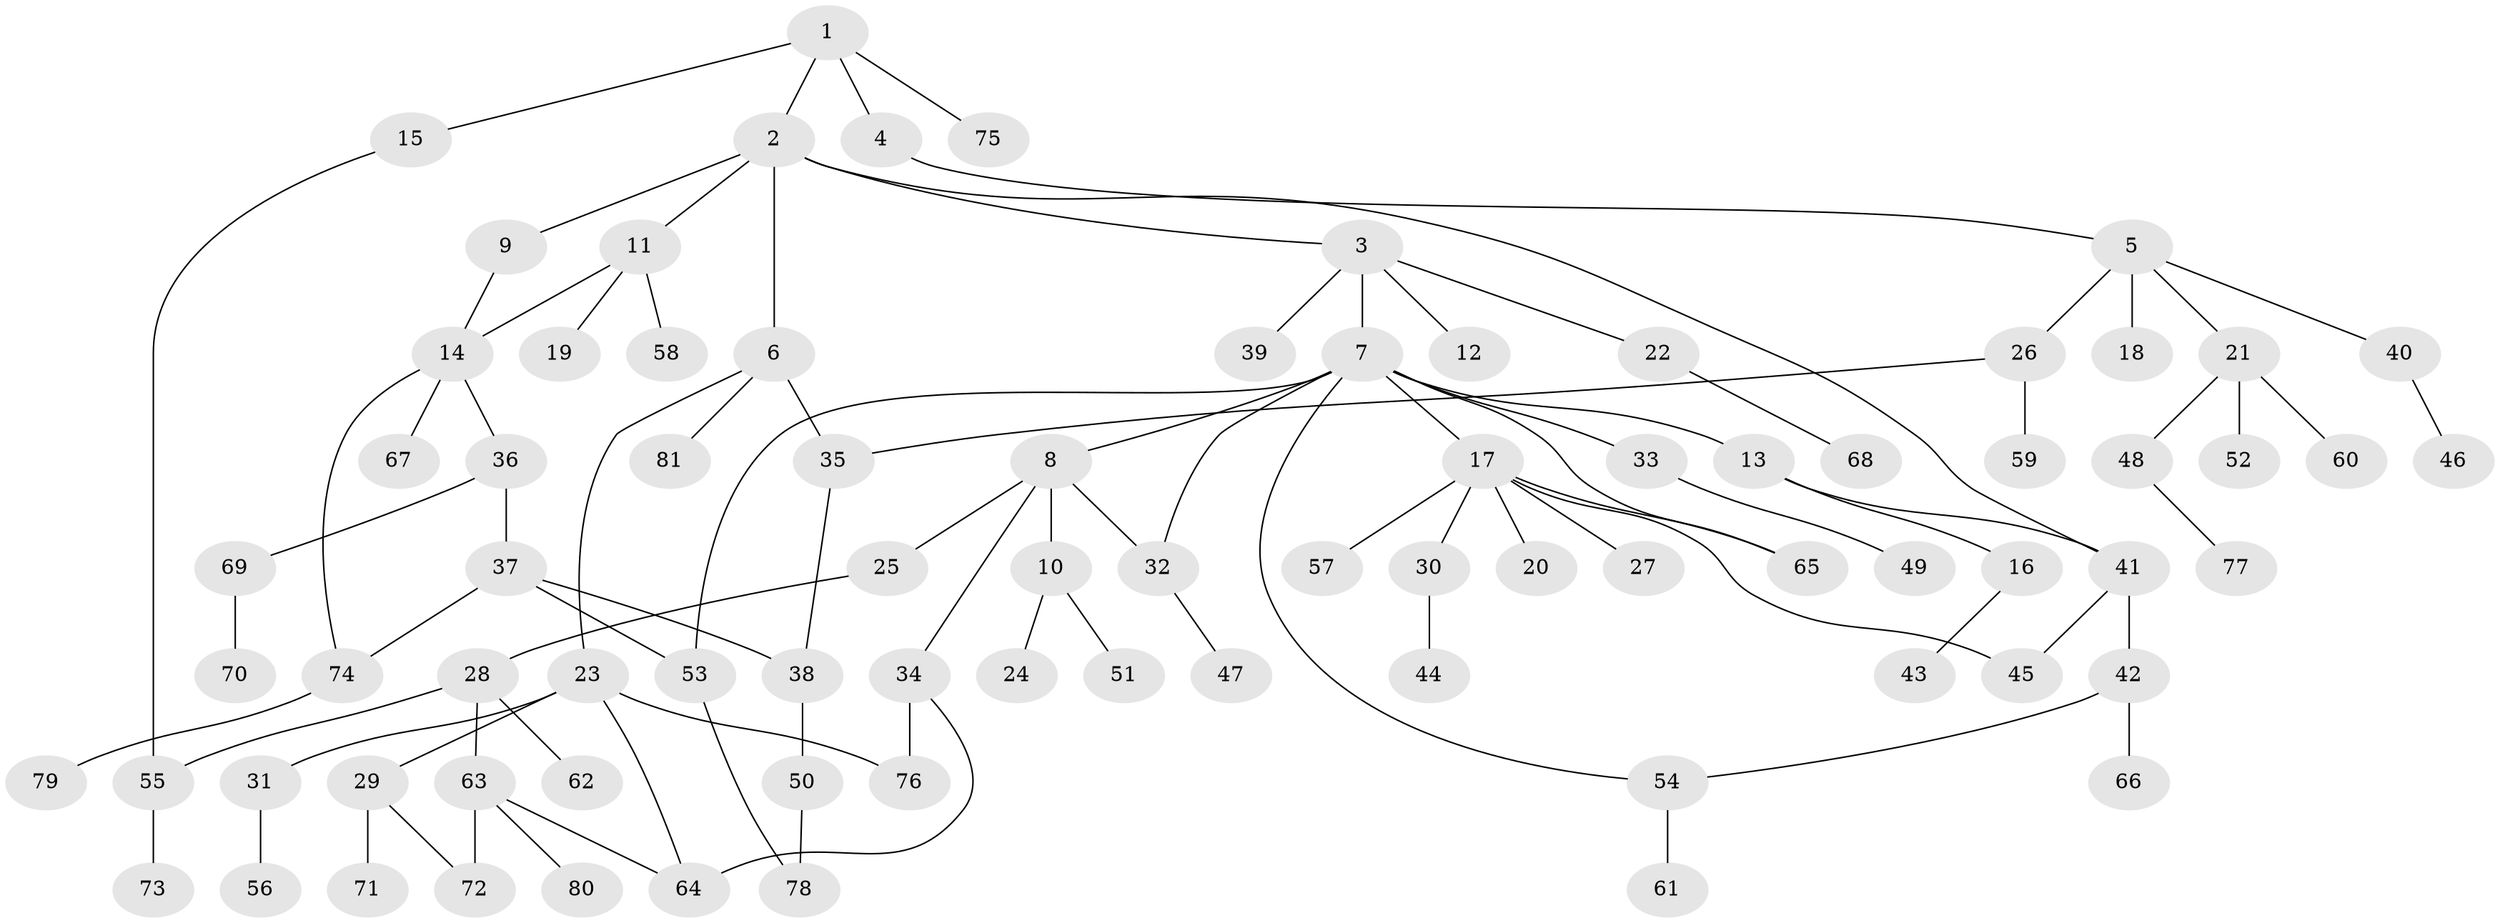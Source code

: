 // Generated by graph-tools (version 1.1) at 2025/10/02/27/25 16:10:52]
// undirected, 81 vertices, 96 edges
graph export_dot {
graph [start="1"]
  node [color=gray90,style=filled];
  1;
  2;
  3;
  4;
  5;
  6;
  7;
  8;
  9;
  10;
  11;
  12;
  13;
  14;
  15;
  16;
  17;
  18;
  19;
  20;
  21;
  22;
  23;
  24;
  25;
  26;
  27;
  28;
  29;
  30;
  31;
  32;
  33;
  34;
  35;
  36;
  37;
  38;
  39;
  40;
  41;
  42;
  43;
  44;
  45;
  46;
  47;
  48;
  49;
  50;
  51;
  52;
  53;
  54;
  55;
  56;
  57;
  58;
  59;
  60;
  61;
  62;
  63;
  64;
  65;
  66;
  67;
  68;
  69;
  70;
  71;
  72;
  73;
  74;
  75;
  76;
  77;
  78;
  79;
  80;
  81;
  1 -- 2;
  1 -- 4;
  1 -- 15;
  1 -- 75;
  2 -- 3;
  2 -- 6;
  2 -- 9;
  2 -- 11;
  2 -- 41;
  3 -- 7;
  3 -- 12;
  3 -- 22;
  3 -- 39;
  4 -- 5;
  5 -- 18;
  5 -- 21;
  5 -- 26;
  5 -- 40;
  6 -- 23;
  6 -- 35;
  6 -- 81;
  7 -- 8;
  7 -- 13;
  7 -- 17;
  7 -- 33;
  7 -- 54;
  7 -- 65;
  7 -- 32;
  7 -- 53;
  8 -- 10;
  8 -- 25;
  8 -- 32;
  8 -- 34;
  9 -- 14;
  10 -- 24;
  10 -- 51;
  11 -- 14;
  11 -- 19;
  11 -- 58;
  13 -- 16;
  13 -- 41;
  14 -- 36;
  14 -- 67;
  14 -- 74;
  15 -- 55;
  16 -- 43;
  17 -- 20;
  17 -- 27;
  17 -- 30;
  17 -- 57;
  17 -- 45;
  17 -- 65;
  21 -- 48;
  21 -- 52;
  21 -- 60;
  22 -- 68;
  23 -- 29;
  23 -- 31;
  23 -- 64;
  23 -- 76;
  25 -- 28;
  26 -- 59;
  26 -- 35;
  28 -- 55;
  28 -- 62;
  28 -- 63;
  29 -- 71;
  29 -- 72;
  30 -- 44;
  31 -- 56;
  32 -- 47;
  33 -- 49;
  34 -- 64;
  34 -- 76;
  35 -- 38;
  36 -- 37;
  36 -- 69;
  37 -- 38;
  37 -- 53;
  37 -- 74;
  38 -- 50;
  40 -- 46;
  41 -- 42;
  41 -- 45;
  42 -- 66;
  42 -- 54;
  48 -- 77;
  50 -- 78;
  53 -- 78;
  54 -- 61;
  55 -- 73;
  63 -- 80;
  63 -- 72;
  63 -- 64;
  69 -- 70;
  74 -- 79;
}
